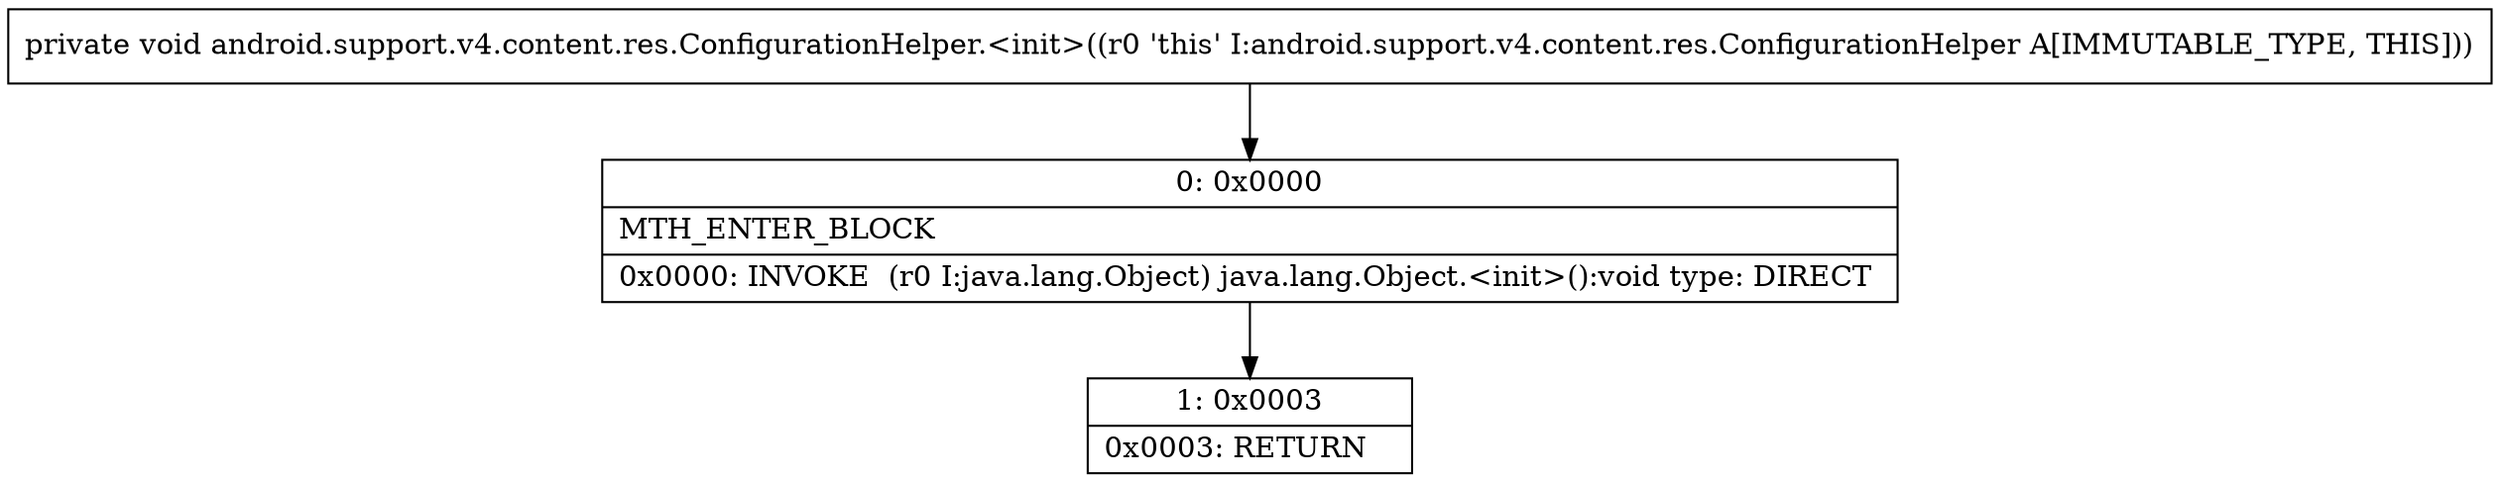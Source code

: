 digraph "CFG forandroid.support.v4.content.res.ConfigurationHelper.\<init\>()V" {
Node_0 [shape=record,label="{0\:\ 0x0000|MTH_ENTER_BLOCK\l|0x0000: INVOKE  (r0 I:java.lang.Object) java.lang.Object.\<init\>():void type: DIRECT \l}"];
Node_1 [shape=record,label="{1\:\ 0x0003|0x0003: RETURN   \l}"];
MethodNode[shape=record,label="{private void android.support.v4.content.res.ConfigurationHelper.\<init\>((r0 'this' I:android.support.v4.content.res.ConfigurationHelper A[IMMUTABLE_TYPE, THIS])) }"];
MethodNode -> Node_0;
Node_0 -> Node_1;
}

